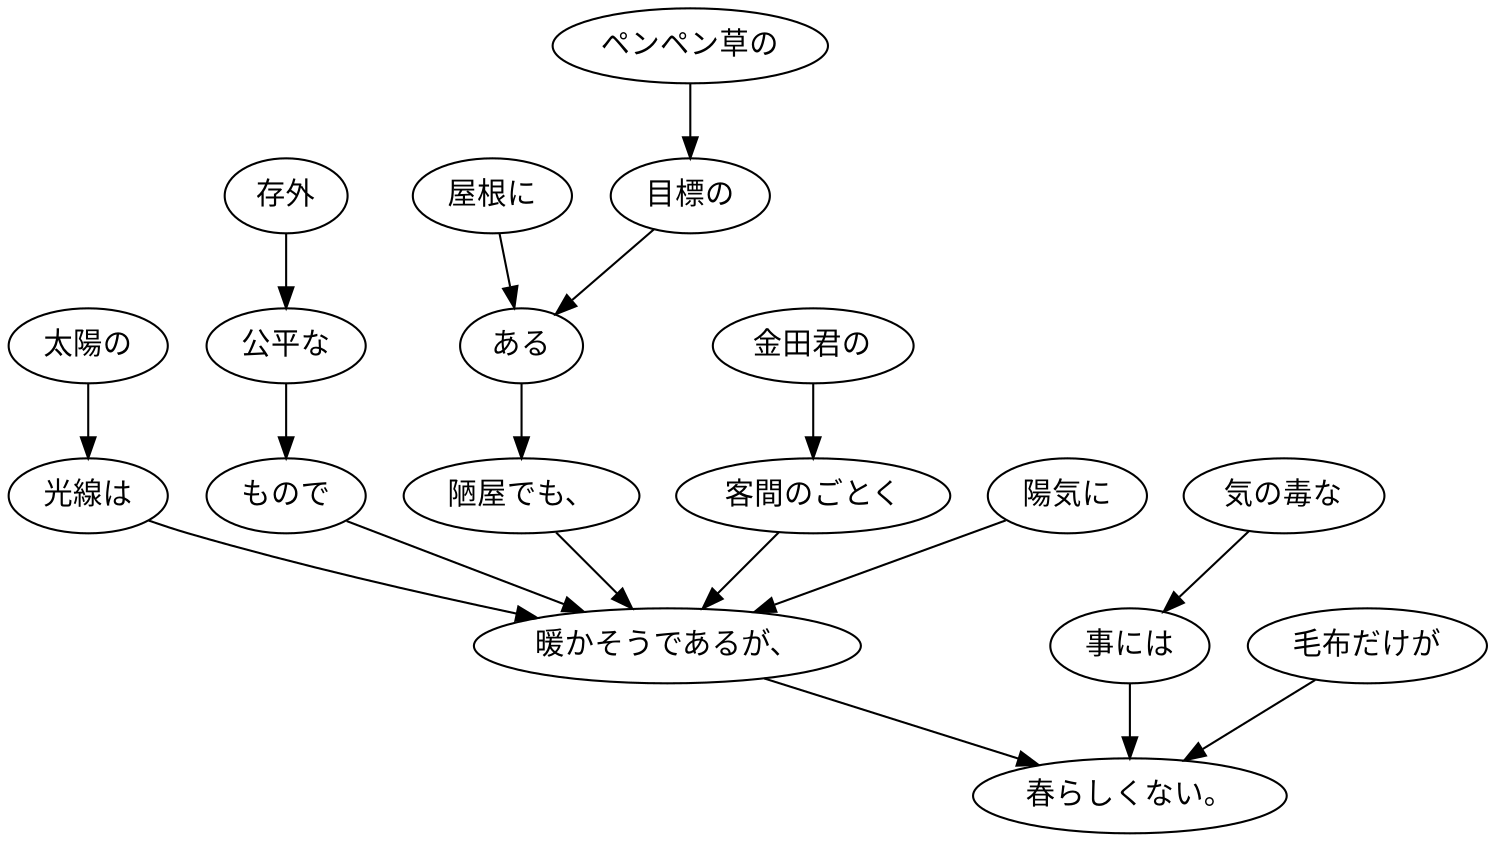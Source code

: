 digraph graph2201 {
	node0 [label="太陽の"];
	node1 [label="光線は"];
	node2 [label="存外"];
	node3 [label="公平な"];
	node4 [label="もので"];
	node5 [label="屋根に"];
	node6 [label="ペンペン草の"];
	node7 [label="目標の"];
	node8 [label="ある"];
	node9 [label="陋屋でも、"];
	node10 [label="金田君の"];
	node11 [label="客間のごとく"];
	node12 [label="陽気に"];
	node13 [label="暖かそうであるが、"];
	node14 [label="気の毒な"];
	node15 [label="事には"];
	node16 [label="毛布だけが"];
	node17 [label="春らしくない。"];
	node0 -> node1;
	node1 -> node13;
	node2 -> node3;
	node3 -> node4;
	node4 -> node13;
	node5 -> node8;
	node6 -> node7;
	node7 -> node8;
	node8 -> node9;
	node9 -> node13;
	node10 -> node11;
	node11 -> node13;
	node12 -> node13;
	node13 -> node17;
	node14 -> node15;
	node15 -> node17;
	node16 -> node17;
}
